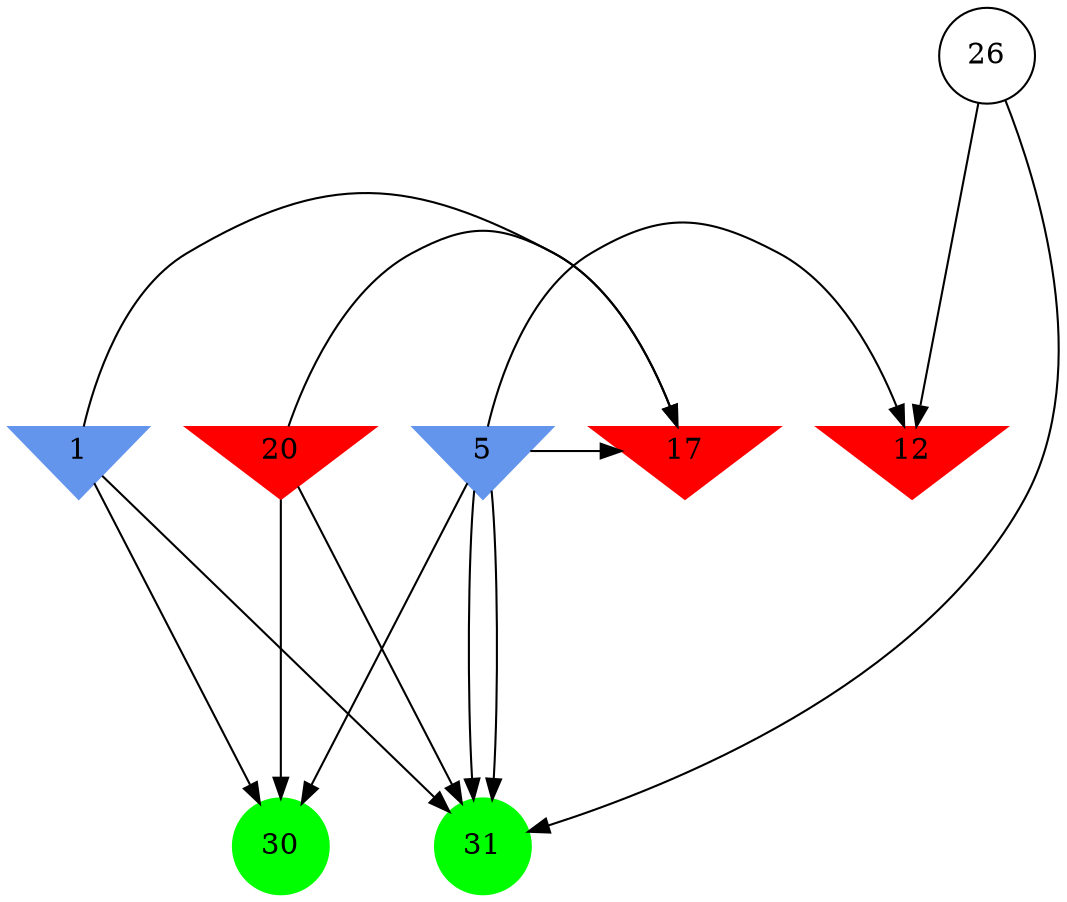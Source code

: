 digraph brain {
	ranksep=2.0;
	1 [shape=invtriangle,style=filled,color=cornflowerblue];
	5 [shape=invtriangle,style=filled,color=cornflowerblue];
	12 [shape=invtriangle,style=filled,color=red];
	17 [shape=invtriangle,style=filled,color=red];
	20 [shape=invtriangle,style=filled,color=red];
	26 [shape=circle,color=black];
	30 [shape=circle,style=filled,color=green];
	31 [shape=circle,style=filled,color=green];
	26	->	31;
	26	->	12;
	5	->	31;
	5	->	12;
	5	->	17;
	5	->	30;
	5	->	31;
	1	->	17;
	1	->	30;
	1	->	31;
	20	->	17;
	20	->	30;
	20	->	31;
	{ rank=same; 1; 5; 12; 17; 20; }
	{ rank=same; 26; }
	{ rank=same; 30; 31; }
}
